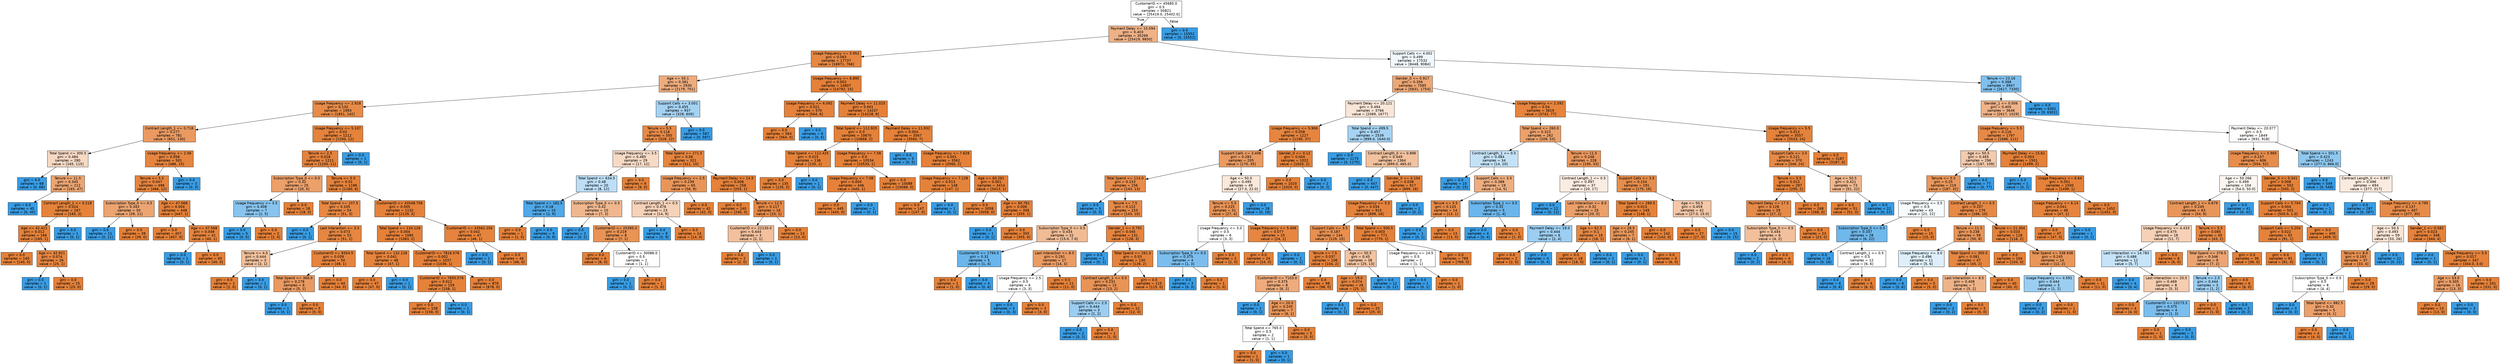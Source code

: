 digraph Tree {
node [shape=box, style="filled", color="black", fontname="helvetica"] ;
edge [fontname="helvetica"] ;
0 [label="CustomerID <= 45685.0\ngini = 0.5\nsamples = 50821\nvalue = [25419.0, 25402.0]", fillcolor="#ffffff"] ;
1 [label="Payment Delay <= 15.094\ngini = 0.403\nsamples = 35269\nvalue = [25419, 9850]", fillcolor="#efb286"] ;
0 -> 1 [labeldistance=2.5, labelangle=45, headlabel="True"] ;
2 [label="Usage Frequency <= 5.952\ngini = 0.083\nsamples = 17737\nvalue = [16971, 766]", fillcolor="#e68742"] ;
1 -> 2 ;
3 [label="Age <= 50.1\ngini = 0.381\nsamples = 2930\nvalue = [2179, 751]", fillcolor="#eeac7d"] ;
2 -> 3 ;
4 [label="Usage Frequency <= 2.928\ngini = 0.132\nsamples = 1993\nvalue = [1851, 142]", fillcolor="#e78b48"] ;
3 -> 4 ;
5 [label="Contract Length_1 <= 0.718\ngini = 0.277\nsamples = 781\nvalue = [651, 130]", fillcolor="#ea9a61"] ;
4 -> 5 ;
6 [label="Total Spend <= 300.5\ngini = 0.484\nsamples = 280\nvalue = [165, 115]", fillcolor="#f7d9c3"] ;
5 -> 6 ;
7 [label="gini = 0.0\nsamples = 68\nvalue = [0, 68]", fillcolor="#399de5"] ;
6 -> 7 ;
8 [label="Tenure <= 11.5\ngini = 0.345\nsamples = 212\nvalue = [165, 47]", fillcolor="#eca571"] ;
6 -> 8 ;
9 [label="gini = 0.0\nsamples = 45\nvalue = [0, 45]", fillcolor="#399de5"] ;
8 -> 9 ;
10 [label="Contract Length_1 <= 0.218\ngini = 0.024\nsamples = 167\nvalue = [165, 2]", fillcolor="#e5833b"] ;
8 -> 10 ;
11 [label="Age <= 42.421\ngini = 0.012\nsamples = 166\nvalue = [165, 1]", fillcolor="#e5823a"] ;
10 -> 11 ;
12 [label="gini = 0.0\nsamples = 140\nvalue = [140, 0]", fillcolor="#e58139"] ;
11 -> 12 ;
13 [label="Age <= 42.921\ngini = 0.074\nsamples = 26\nvalue = [25, 1]", fillcolor="#e68641"] ;
11 -> 13 ;
14 [label="gini = 0.0\nsamples = 1\nvalue = [0, 1]", fillcolor="#399de5"] ;
13 -> 14 ;
15 [label="gini = 0.0\nsamples = 25\nvalue = [25, 0]", fillcolor="#e58139"] ;
13 -> 15 ;
16 [label="gini = 0.0\nsamples = 1\nvalue = [0, 1]", fillcolor="#399de5"] ;
10 -> 16 ;
17 [label="Usage Frequency <= 2.06\ngini = 0.058\nsamples = 501\nvalue = [486, 15]", fillcolor="#e6853f"] ;
5 -> 17 ;
18 [label="Tenure <= 5.5\ngini = 0.047\nsamples = 498\nvalue = [486, 12]", fillcolor="#e6843e"] ;
17 -> 18 ;
19 [label="Subscription Type_0 <= 0.5\ngini = 0.343\nsamples = 50\nvalue = [39, 11]", fillcolor="#eca571"] ;
18 -> 19 ;
20 [label="gini = 0.0\nsamples = 11\nvalue = [0, 11]", fillcolor="#399de5"] ;
19 -> 20 ;
21 [label="gini = 0.0\nsamples = 39\nvalue = [39, 0]", fillcolor="#e58139"] ;
19 -> 21 ;
22 [label="Age <= 47.068\ngini = 0.004\nsamples = 448\nvalue = [447, 1]", fillcolor="#e58139"] ;
18 -> 22 ;
23 [label="gini = 0.0\nsamples = 407\nvalue = [407, 0]", fillcolor="#e58139"] ;
22 -> 23 ;
24 [label="Age <= 47.568\ngini = 0.048\nsamples = 41\nvalue = [40, 1]", fillcolor="#e6843e"] ;
22 -> 24 ;
25 [label="gini = 0.0\nsamples = 1\nvalue = [0, 1]", fillcolor="#399de5"] ;
24 -> 25 ;
26 [label="gini = 0.0\nsamples = 40\nvalue = [40, 0]", fillcolor="#e58139"] ;
24 -> 26 ;
27 [label="gini = 0.0\nsamples = 3\nvalue = [0, 3]", fillcolor="#399de5"] ;
17 -> 27 ;
28 [label="Usage Frequency <= 5.107\ngini = 0.02\nsamples = 1212\nvalue = [1200, 12]", fillcolor="#e5823b"] ;
4 -> 28 ;
29 [label="Tenure <= 2.5\ngini = 0.018\nsamples = 1211\nvalue = [1200, 11]", fillcolor="#e5823b"] ;
28 -> 29 ;
30 [label="Subscription Type_0 <= 0.5\ngini = 0.32\nsamples = 25\nvalue = [20, 5]", fillcolor="#eca06a"] ;
29 -> 30 ;
31 [label="Usage Frequency <= 3.5\ngini = 0.408\nsamples = 7\nvalue = [2, 5]", fillcolor="#88c4ef"] ;
30 -> 31 ;
32 [label="gini = 0.0\nsamples = 5\nvalue = [0, 5]", fillcolor="#399de5"] ;
31 -> 32 ;
33 [label="gini = 0.0\nsamples = 2\nvalue = [2, 0]", fillcolor="#e58139"] ;
31 -> 33 ;
34 [label="gini = 0.0\nsamples = 18\nvalue = [18, 0]", fillcolor="#e58139"] ;
30 -> 34 ;
35 [label="Tenure <= 5.5\ngini = 0.01\nsamples = 1186\nvalue = [1180, 6]", fillcolor="#e5823a"] ;
29 -> 35 ;
36 [label="Total Spend <= 107.5\ngini = 0.105\nsamples = 54\nvalue = [51, 3]", fillcolor="#e78845"] ;
35 -> 36 ;
37 [label="gini = 0.0\nsamples = 1\nvalue = [0, 1]", fillcolor="#399de5"] ;
36 -> 37 ;
38 [label="Last Interaction <= 3.5\ngini = 0.073\nsamples = 53\nvalue = [51, 2]", fillcolor="#e68641"] ;
36 -> 38 ;
39 [label="Tenure <= 4.5\ngini = 0.444\nsamples = 3\nvalue = [2, 1]", fillcolor="#f2c09c"] ;
38 -> 39 ;
40 [label="gini = 0.0\nsamples = 2\nvalue = [2, 0]", fillcolor="#e58139"] ;
39 -> 40 ;
41 [label="gini = 0.0\nsamples = 1\nvalue = [0, 1]", fillcolor="#399de5"] ;
39 -> 41 ;
42 [label="CustomerID <= 8354.5\ngini = 0.039\nsamples = 50\nvalue = [49, 1]", fillcolor="#e6843d"] ;
38 -> 42 ;
43 [label="Total Spend <= 360.0\ngini = 0.278\nsamples = 6\nvalue = [5, 1]", fillcolor="#ea9a61"] ;
42 -> 43 ;
44 [label="gini = 0.0\nsamples = 1\nvalue = [0, 1]", fillcolor="#399de5"] ;
43 -> 44 ;
45 [label="gini = 0.0\nsamples = 5\nvalue = [5, 0]", fillcolor="#e58139"] ;
43 -> 45 ;
46 [label="gini = 0.0\nsamples = 44\nvalue = [44, 0]", fillcolor="#e58139"] ;
42 -> 46 ;
47 [label="CustomerID <= 43548.756\ngini = 0.005\nsamples = 1132\nvalue = [1129, 3]", fillcolor="#e5813a"] ;
35 -> 47 ;
48 [label="Total Spend <= 134.128\ngini = 0.004\nsamples = 1085\nvalue = [1083, 2]", fillcolor="#e58139"] ;
47 -> 48 ;
49 [label="Total Spend <= 132.128\ngini = 0.041\nsamples = 48\nvalue = [47, 1]", fillcolor="#e6843d"] ;
48 -> 49 ;
50 [label="gini = 0.0\nsamples = 47\nvalue = [47, 0]", fillcolor="#e58139"] ;
49 -> 50 ;
51 [label="gini = 0.0\nsamples = 1\nvalue = [0, 1]", fillcolor="#399de5"] ;
49 -> 51 ;
52 [label="CustomerID <= 7816.576\ngini = 0.002\nsamples = 1037\nvalue = [1036, 1]", fillcolor="#e58139"] ;
48 -> 52 ;
53 [label="CustomerID <= 7650.576\ngini = 0.012\nsamples = 159\nvalue = [158, 1]", fillcolor="#e5823a"] ;
52 -> 53 ;
54 [label="gini = 0.0\nsamples = 158\nvalue = [158, 0]", fillcolor="#e58139"] ;
53 -> 54 ;
55 [label="gini = 0.0\nsamples = 1\nvalue = [0, 1]", fillcolor="#399de5"] ;
53 -> 55 ;
56 [label="gini = 0.0\nsamples = 878\nvalue = [878, 0]", fillcolor="#e58139"] ;
52 -> 56 ;
57 [label="CustomerID <= 43562.256\ngini = 0.042\nsamples = 47\nvalue = [46, 1]", fillcolor="#e6843d"] ;
47 -> 57 ;
58 [label="gini = 0.0\nsamples = 1\nvalue = [0, 1]", fillcolor="#399de5"] ;
57 -> 58 ;
59 [label="gini = 0.0\nsamples = 46\nvalue = [46, 0]", fillcolor="#e58139"] ;
57 -> 59 ;
60 [label="gini = 0.0\nsamples = 1\nvalue = [0, 1]", fillcolor="#399de5"] ;
28 -> 60 ;
61 [label="Support Calls <= 3.001\ngini = 0.455\nsamples = 937\nvalue = [328, 609]", fillcolor="#a4d2f3"] ;
3 -> 61 ;
62 [label="Tenure <= 5.5\ngini = 0.118\nsamples = 350\nvalue = [328, 22]", fillcolor="#e78946"] ;
61 -> 62 ;
63 [label="Usage Frequency <= 3.5\ngini = 0.485\nsamples = 29\nvalue = [17, 12]", fillcolor="#f7dac5"] ;
62 -> 63 ;
64 [label="Total Spend <= 634.5\ngini = 0.48\nsamples = 20\nvalue = [8, 12]", fillcolor="#bddef6"] ;
63 -> 64 ;
65 [label="Total Spend <= 182.5\ngini = 0.18\nsamples = 10\nvalue = [1, 9]", fillcolor="#4fa8e8"] ;
64 -> 65 ;
66 [label="gini = 0.0\nsamples = 1\nvalue = [1, 0]", fillcolor="#e58139"] ;
65 -> 66 ;
67 [label="gini = 0.0\nsamples = 9\nvalue = [0, 9]", fillcolor="#399de5"] ;
65 -> 67 ;
68 [label="Subscription Type_0 <= 0.5\ngini = 0.42\nsamples = 10\nvalue = [7, 3]", fillcolor="#f0b78e"] ;
64 -> 68 ;
69 [label="gini = 0.0\nsamples = 2\nvalue = [0, 2]", fillcolor="#399de5"] ;
68 -> 69 ;
70 [label="CustomerID <= 25395.0\ngini = 0.219\nsamples = 8\nvalue = [7, 1]", fillcolor="#e99355"] ;
68 -> 70 ;
71 [label="gini = 0.0\nsamples = 6\nvalue = [6, 0]", fillcolor="#e58139"] ;
70 -> 71 ;
72 [label="CustomerID <= 30086.0\ngini = 0.5\nsamples = 2\nvalue = [1, 1]", fillcolor="#ffffff"] ;
70 -> 72 ;
73 [label="gini = 0.0\nsamples = 1\nvalue = [0, 1]", fillcolor="#399de5"] ;
72 -> 73 ;
74 [label="gini = 0.0\nsamples = 1\nvalue = [1, 0]", fillcolor="#e58139"] ;
72 -> 74 ;
75 [label="gini = 0.0\nsamples = 9\nvalue = [9, 0]", fillcolor="#e58139"] ;
63 -> 75 ;
76 [label="Total Spend <= 271.5\ngini = 0.06\nsamples = 321\nvalue = [311, 10]", fillcolor="#e6853f"] ;
62 -> 76 ;
77 [label="Usage Frequency <= 2.5\ngini = 0.239\nsamples = 65\nvalue = [56, 9]", fillcolor="#e99559"] ;
76 -> 77 ;
78 [label="Contract Length_1 <= 0.5\ngini = 0.476\nsamples = 23\nvalue = [14, 9]", fillcolor="#f6d2b8"] ;
77 -> 78 ;
79 [label="gini = 0.0\nsamples = 9\nvalue = [0, 9]", fillcolor="#399de5"] ;
78 -> 79 ;
80 [label="gini = 0.0\nsamples = 14\nvalue = [14, 0]", fillcolor="#e58139"] ;
78 -> 80 ;
81 [label="gini = 0.0\nsamples = 42\nvalue = [42, 0]", fillcolor="#e58139"] ;
77 -> 81 ;
82 [label="Payment Delay <= 14.5\ngini = 0.008\nsamples = 256\nvalue = [255, 1]", fillcolor="#e5813a"] ;
76 -> 82 ;
83 [label="gini = 0.0\nsamples = 240\nvalue = [240, 0]", fillcolor="#e58139"] ;
82 -> 83 ;
84 [label="Tenure <= 12.5\ngini = 0.117\nsamples = 16\nvalue = [15, 1]", fillcolor="#e78946"] ;
82 -> 84 ;
85 [label="CustomerID <= 22130.0\ngini = 0.444\nsamples = 3\nvalue = [2, 1]", fillcolor="#f2c09c"] ;
84 -> 85 ;
86 [label="gini = 0.0\nsamples = 2\nvalue = [2, 0]", fillcolor="#e58139"] ;
85 -> 86 ;
87 [label="gini = 0.0\nsamples = 1\nvalue = [0, 1]", fillcolor="#399de5"] ;
85 -> 87 ;
88 [label="gini = 0.0\nsamples = 13\nvalue = [13, 0]", fillcolor="#e58139"] ;
84 -> 88 ;
89 [label="gini = 0.0\nsamples = 587\nvalue = [0, 587]", fillcolor="#399de5"] ;
61 -> 89 ;
90 [label="Usage Frequency <= 6.895\ngini = 0.002\nsamples = 14807\nvalue = [14792, 15]", fillcolor="#e58139"] ;
2 -> 90 ;
91 [label="Usage Frequency <= 6.092\ngini = 0.021\nsamples = 570\nvalue = [564, 6]", fillcolor="#e5823b"] ;
90 -> 91 ;
92 [label="gini = 0.0\nsamples = 564\nvalue = [564, 0]", fillcolor="#e58139"] ;
91 -> 92 ;
93 [label="gini = 0.0\nsamples = 6\nvalue = [0, 6]", fillcolor="#399de5"] ;
91 -> 93 ;
94 [label="Payment Delay <= 11.025\ngini = 0.001\nsamples = 14237\nvalue = [14228, 9]", fillcolor="#e58139"] ;
90 -> 94 ;
95 [label="Total Spend <= 112.925\ngini = 0.0\nsamples = 10670\nvalue = [10668, 2]", fillcolor="#e58139"] ;
94 -> 95 ;
96 [label="Total Spend <= 112.425\ngini = 0.015\nsamples = 136\nvalue = [135, 1]", fillcolor="#e5823a"] ;
95 -> 96 ;
97 [label="gini = 0.0\nsamples = 135\nvalue = [135, 0]", fillcolor="#e58139"] ;
96 -> 97 ;
98 [label="gini = 0.0\nsamples = 1\nvalue = [0, 1]", fillcolor="#399de5"] ;
96 -> 98 ;
99 [label="Usage Frequency <= 7.58\ngini = 0.0\nsamples = 10534\nvalue = [10533, 1]", fillcolor="#e58139"] ;
95 -> 99 ;
100 [label="Usage Frequency <= 7.08\ngini = 0.004\nsamples = 446\nvalue = [445, 1]", fillcolor="#e58139"] ;
99 -> 100 ;
101 [label="gini = 0.0\nsamples = 445\nvalue = [445, 0]", fillcolor="#e58139"] ;
100 -> 101 ;
102 [label="gini = 0.0\nsamples = 1\nvalue = [0, 1]", fillcolor="#399de5"] ;
100 -> 102 ;
103 [label="gini = 0.0\nsamples = 10088\nvalue = [10088, 0]", fillcolor="#e58139"] ;
99 -> 103 ;
104 [label="Payment Delay <= 11.932\ngini = 0.004\nsamples = 3567\nvalue = [3560, 7]", fillcolor="#e58139"] ;
94 -> 104 ;
105 [label="gini = 0.0\nsamples = 5\nvalue = [0, 5]", fillcolor="#399de5"] ;
104 -> 105 ;
106 [label="Usage Frequency <= 7.628\ngini = 0.001\nsamples = 3562\nvalue = [3560, 2]", fillcolor="#e58139"] ;
104 -> 106 ;
107 [label="Usage Frequency <= 7.128\ngini = 0.013\nsamples = 148\nvalue = [147, 1]", fillcolor="#e5823a"] ;
106 -> 107 ;
108 [label="gini = 0.0\nsamples = 147\nvalue = [147, 0]", fillcolor="#e58139"] ;
107 -> 108 ;
109 [label="gini = 0.0\nsamples = 1\nvalue = [0, 1]", fillcolor="#399de5"] ;
107 -> 109 ;
110 [label="Age <= 60.261\ngini = 0.001\nsamples = 3414\nvalue = [3413, 1]", fillcolor="#e58139"] ;
106 -> 110 ;
111 [label="gini = 0.0\nsamples = 3058\nvalue = [3058, 0]", fillcolor="#e58139"] ;
110 -> 111 ;
112 [label="Age <= 60.761\ngini = 0.006\nsamples = 356\nvalue = [355, 1]", fillcolor="#e5813a"] ;
110 -> 112 ;
113 [label="gini = 0.0\nsamples = 1\nvalue = [0, 1]", fillcolor="#399de5"] ;
112 -> 113 ;
114 [label="gini = 0.0\nsamples = 355\nvalue = [355, 0]", fillcolor="#e58139"] ;
112 -> 114 ;
115 [label="Support Calls <= 4.002\ngini = 0.499\nsamples = 17532\nvalue = [8448, 9084]", fillcolor="#f1f8fd"] ;
1 -> 115 ;
116 [label="Gender_0 <= 0.917\ngini = 0.356\nsamples = 7585\nvalue = [5831, 1754]", fillcolor="#eda775"] ;
115 -> 116 ;
117 [label="Payment Delay <= 20.121\ngini = 0.494\nsamples = 3766\nvalue = [2089, 1677]", fillcolor="#fae6d8"] ;
116 -> 117 ;
118 [label="Usage Frequency <= 5.906\ngini = 0.058\nsamples = 1227\nvalue = [1190, 37]", fillcolor="#e6853f"] ;
117 -> 118 ;
119 [label="Support Calls <= 3.406\ngini = 0.283\nsamples = 205\nvalue = [170, 35]", fillcolor="#ea9b62"] ;
118 -> 119 ;
120 [label="Total Spend <= 114.0\ngini = 0.153\nsamples = 156\nvalue = [143, 13]", fillcolor="#e78c4b"] ;
119 -> 120 ;
121 [label="gini = 0.0\nsamples = 3\nvalue = [0, 3]", fillcolor="#399de5"] ;
120 -> 121 ;
122 [label="Tenure <= 7.5\ngini = 0.122\nsamples = 153\nvalue = [143, 10]", fillcolor="#e78a47"] ;
120 -> 122 ;
123 [label="Subscription Type_0 <= 0.5\ngini = 0.434\nsamples = 22\nvalue = [15.0, 7.0]", fillcolor="#f1bc95"] ;
122 -> 123 ;
124 [label="CustomerID <= 1794.5\ngini = 0.32\nsamples = 5\nvalue = [1, 4]", fillcolor="#6ab6ec"] ;
123 -> 124 ;
125 [label="gini = 0.0\nsamples = 1\nvalue = [1, 0]", fillcolor="#e58139"] ;
124 -> 125 ;
126 [label="gini = 0.0\nsamples = 4\nvalue = [0, 4]", fillcolor="#399de5"] ;
124 -> 126 ;
127 [label="Last Interaction <= 8.5\ngini = 0.291\nsamples = 17\nvalue = [14, 3]", fillcolor="#eb9c63"] ;
123 -> 127 ;
128 [label="Usage Frequency <= 2.5\ngini = 0.5\nsamples = 6\nvalue = [3, 3]", fillcolor="#ffffff"] ;
127 -> 128 ;
129 [label="gini = 0.0\nsamples = 3\nvalue = [0, 3]", fillcolor="#399de5"] ;
128 -> 129 ;
130 [label="gini = 0.0\nsamples = 3\nvalue = [3, 0]", fillcolor="#e58139"] ;
128 -> 130 ;
131 [label="gini = 0.0\nsamples = 11\nvalue = [11, 0]", fillcolor="#e58139"] ;
127 -> 131 ;
132 [label="Gender_1 <= 0.791\ngini = 0.045\nsamples = 131\nvalue = [128, 3]", fillcolor="#e6843e"] ;
122 -> 132 ;
133 [label="gini = 0.0\nsamples = 1\nvalue = [0, 1]", fillcolor="#399de5"] ;
132 -> 133 ;
134 [label="Total Spend <= 261.0\ngini = 0.03\nsamples = 130\nvalue = [128, 2]", fillcolor="#e5833c"] ;
132 -> 134 ;
135 [label="Contract Length_1 <= 0.5\ngini = 0.231\nsamples = 15\nvalue = [13, 2]", fillcolor="#e99457"] ;
134 -> 135 ;
136 [label="Support Calls <= 2.5\ngini = 0.444\nsamples = 3\nvalue = [1, 2]", fillcolor="#9ccef2"] ;
135 -> 136 ;
137 [label="gini = 0.0\nsamples = 2\nvalue = [0, 2]", fillcolor="#399de5"] ;
136 -> 137 ;
138 [label="gini = 0.0\nsamples = 1\nvalue = [1, 0]", fillcolor="#e58139"] ;
136 -> 138 ;
139 [label="gini = 0.0\nsamples = 12\nvalue = [12, 0]", fillcolor="#e58139"] ;
135 -> 139 ;
140 [label="gini = 0.0\nsamples = 115\nvalue = [115, 0]", fillcolor="#e58139"] ;
134 -> 140 ;
141 [label="Age <= 50.0\ngini = 0.495\nsamples = 49\nvalue = [27.0, 22.0]", fillcolor="#fae8da"] ;
119 -> 141 ;
142 [label="Tenure <= 5.5\ngini = 0.225\nsamples = 31\nvalue = [27, 4]", fillcolor="#e99456"] ;
141 -> 142 ;
143 [label="Usage Frequency <= 3.0\ngini = 0.5\nsamples = 6\nvalue = [3, 3]", fillcolor="#ffffff"] ;
142 -> 143 ;
144 [label="Subscription Type_0 <= 0.5\ngini = 0.375\nsamples = 4\nvalue = [1, 3]", fillcolor="#7bbeee"] ;
143 -> 144 ;
145 [label="gini = 0.0\nsamples = 3\nvalue = [0, 3]", fillcolor="#399de5"] ;
144 -> 145 ;
146 [label="gini = 0.0\nsamples = 1\nvalue = [1, 0]", fillcolor="#e58139"] ;
144 -> 146 ;
147 [label="gini = 0.0\nsamples = 2\nvalue = [2, 0]", fillcolor="#e58139"] ;
143 -> 147 ;
148 [label="Usage Frequency <= 5.406\ngini = 0.077\nsamples = 25\nvalue = [24, 1]", fillcolor="#e68641"] ;
142 -> 148 ;
149 [label="gini = 0.0\nsamples = 24\nvalue = [24, 0]", fillcolor="#e58139"] ;
148 -> 149 ;
150 [label="gini = 0.0\nsamples = 1\nvalue = [0, 1]", fillcolor="#399de5"] ;
148 -> 150 ;
151 [label="gini = 0.0\nsamples = 18\nvalue = [0, 18]", fillcolor="#399de5"] ;
141 -> 151 ;
152 [label="Gender_0 <= 0.12\ngini = 0.004\nsamples = 1022\nvalue = [1020, 2]", fillcolor="#e58139"] ;
118 -> 152 ;
153 [label="gini = 0.0\nsamples = 1020\nvalue = [1020, 0]", fillcolor="#e58139"] ;
152 -> 153 ;
154 [label="gini = 0.0\nsamples = 2\nvalue = [0, 2]", fillcolor="#399de5"] ;
152 -> 154 ;
155 [label="Total Spend <= 499.5\ngini = 0.457\nsamples = 2539\nvalue = [899.0, 1640.0]", fillcolor="#a6d3f3"] ;
117 -> 155 ;
156 [label="gini = 0.0\nsamples = 1175\nvalue = [0, 1175]", fillcolor="#399de5"] ;
155 -> 156 ;
157 [label="Contract Length_0 <= 0.896\ngini = 0.449\nsamples = 1364\nvalue = [899.0, 465.0]", fillcolor="#f2c29f"] ;
155 -> 157 ;
158 [label="gini = 0.0\nsamples = 447\nvalue = [0, 447]", fillcolor="#399de5"] ;
157 -> 158 ;
159 [label="Gender_0 <= 0.104\ngini = 0.038\nsamples = 917\nvalue = [899, 18]", fillcolor="#e6843d"] ;
157 -> 159 ;
160 [label="Usage Frequency <= 5.5\ngini = 0.034\nsamples = 915\nvalue = [899, 16]", fillcolor="#e5833d"] ;
159 -> 160 ;
161 [label="Support Calls <= 3.5\ngini = 0.187\nsamples = 144\nvalue = [129, 15]", fillcolor="#e89050"] ;
160 -> 161 ;
162 [label="Tenure <= 7.5\ngini = 0.037\nsamples = 106\nvalue = [104, 2]", fillcolor="#e6833d"] ;
161 -> 162 ;
163 [label="CustomerID <= 7103.0\ngini = 0.375\nsamples = 8\nvalue = [6, 2]", fillcolor="#eeab7b"] ;
162 -> 163 ;
164 [label="gini = 0.0\nsamples = 1\nvalue = [0, 1]", fillcolor="#399de5"] ;
163 -> 164 ;
165 [label="Age <= 20.0\ngini = 0.245\nsamples = 7\nvalue = [6, 1]", fillcolor="#e9965a"] ;
163 -> 165 ;
166 [label="Total Spend <= 765.0\ngini = 0.5\nsamples = 2\nvalue = [1, 1]", fillcolor="#ffffff"] ;
165 -> 166 ;
167 [label="gini = 0.0\nsamples = 1\nvalue = [1, 0]", fillcolor="#e58139"] ;
166 -> 167 ;
168 [label="gini = 0.0\nsamples = 1\nvalue = [0, 1]", fillcolor="#399de5"] ;
166 -> 168 ;
169 [label="gini = 0.0\nsamples = 5\nvalue = [5, 0]", fillcolor="#e58139"] ;
165 -> 169 ;
170 [label="gini = 0.0\nsamples = 98\nvalue = [98, 0]", fillcolor="#e58139"] ;
162 -> 170 ;
171 [label="Age <= 50.5\ngini = 0.45\nsamples = 38\nvalue = [25, 13]", fillcolor="#f3c3a0"] ;
161 -> 171 ;
172 [label="Age <= 19.0\ngini = 0.074\nsamples = 26\nvalue = [25, 1]", fillcolor="#e68641"] ;
171 -> 172 ;
173 [label="gini = 0.0\nsamples = 1\nvalue = [0, 1]", fillcolor="#399de5"] ;
172 -> 173 ;
174 [label="gini = 0.0\nsamples = 25\nvalue = [25, 0]", fillcolor="#e58139"] ;
172 -> 174 ;
175 [label="gini = 0.0\nsamples = 12\nvalue = [0, 12]", fillcolor="#399de5"] ;
171 -> 175 ;
176 [label="Total Spend <= 500.5\ngini = 0.003\nsamples = 771\nvalue = [770, 1]", fillcolor="#e58139"] ;
160 -> 176 ;
177 [label="Usage Frequency <= 24.5\ngini = 0.5\nsamples = 2\nvalue = [1, 1]", fillcolor="#ffffff"] ;
176 -> 177 ;
178 [label="gini = 0.0\nsamples = 1\nvalue = [0, 1]", fillcolor="#399de5"] ;
177 -> 178 ;
179 [label="gini = 0.0\nsamples = 1\nvalue = [1, 0]", fillcolor="#e58139"] ;
177 -> 179 ;
180 [label="gini = 0.0\nsamples = 769\nvalue = [769, 0]", fillcolor="#e58139"] ;
176 -> 180 ;
181 [label="gini = 0.0\nsamples = 2\nvalue = [0, 2]", fillcolor="#399de5"] ;
159 -> 181 ;
182 [label="Usage Frequency <= 2.592\ngini = 0.04\nsamples = 3819\nvalue = [3742, 77]", fillcolor="#e6843d"] ;
116 -> 182 ;
183 [label="Total Spend <= 260.0\ngini = 0.323\nsamples = 262\nvalue = [209, 53]", fillcolor="#eca16b"] ;
182 -> 183 ;
184 [label="Contract Length_1 <= 0.5\ngini = 0.484\nsamples = 34\nvalue = [14, 20]", fillcolor="#c4e2f7"] ;
183 -> 184 ;
185 [label="gini = 0.0\nsamples = 15\nvalue = [0, 15]", fillcolor="#399de5"] ;
184 -> 185 ;
186 [label="Support Calls <= 3.5\ngini = 0.388\nsamples = 19\nvalue = [14, 5]", fillcolor="#eeae80"] ;
184 -> 186 ;
187 [label="Tenure <= 5.5\ngini = 0.133\nsamples = 14\nvalue = [13, 1]", fillcolor="#e78b48"] ;
186 -> 187 ;
188 [label="gini = 0.0\nsamples = 1\nvalue = [0, 1]", fillcolor="#399de5"] ;
187 -> 188 ;
189 [label="gini = 0.0\nsamples = 13\nvalue = [13, 0]", fillcolor="#e58139"] ;
187 -> 189 ;
190 [label="Subscription Type_1 <= 0.5\ngini = 0.32\nsamples = 5\nvalue = [1, 4]", fillcolor="#6ab6ec"] ;
186 -> 190 ;
191 [label="gini = 0.0\nsamples = 4\nvalue = [0, 4]", fillcolor="#399de5"] ;
190 -> 191 ;
192 [label="gini = 0.0\nsamples = 1\nvalue = [1, 0]", fillcolor="#e58139"] ;
190 -> 192 ;
193 [label="Tenure <= 11.5\ngini = 0.248\nsamples = 228\nvalue = [195, 33]", fillcolor="#e9965b"] ;
183 -> 193 ;
194 [label="Contract Length_1 <= 0.5\ngini = 0.497\nsamples = 37\nvalue = [20, 17]", fillcolor="#fbece1"] ;
193 -> 194 ;
195 [label="gini = 0.0\nsamples = 12\nvalue = [0, 12]", fillcolor="#399de5"] ;
194 -> 195 ;
196 [label="Last Interaction <= 8.0\ngini = 0.32\nsamples = 25\nvalue = [20, 5]", fillcolor="#eca06a"] ;
194 -> 196 ;
197 [label="Payment Delay <= 19.0\ngini = 0.444\nsamples = 6\nvalue = [2, 4]", fillcolor="#9ccef2"] ;
196 -> 197 ;
198 [label="gini = 0.0\nsamples = 2\nvalue = [2, 0]", fillcolor="#e58139"] ;
197 -> 198 ;
199 [label="gini = 0.0\nsamples = 4\nvalue = [0, 4]", fillcolor="#399de5"] ;
197 -> 199 ;
200 [label="Age <= 62.5\ngini = 0.1\nsamples = 19\nvalue = [18, 1]", fillcolor="#e68844"] ;
196 -> 200 ;
201 [label="gini = 0.0\nsamples = 18\nvalue = [18, 0]", fillcolor="#e58139"] ;
200 -> 201 ;
202 [label="gini = 0.0\nsamples = 1\nvalue = [0, 1]", fillcolor="#399de5"] ;
200 -> 202 ;
203 [label="Support Calls <= 3.5\ngini = 0.154\nsamples = 191\nvalue = [175, 16]", fillcolor="#e78d4b"] ;
193 -> 203 ;
204 [label="Total Spend <= 289.5\ngini = 0.013\nsamples = 149\nvalue = [148, 1]", fillcolor="#e5823a"] ;
203 -> 204 ;
205 [label="Age <= 28.5\ngini = 0.245\nsamples = 7\nvalue = [6, 1]", fillcolor="#e9965a"] ;
204 -> 205 ;
206 [label="gini = 0.0\nsamples = 1\nvalue = [0, 1]", fillcolor="#399de5"] ;
205 -> 206 ;
207 [label="gini = 0.0\nsamples = 6\nvalue = [6, 0]", fillcolor="#e58139"] ;
205 -> 207 ;
208 [label="gini = 0.0\nsamples = 142\nvalue = [142, 0]", fillcolor="#e58139"] ;
204 -> 208 ;
209 [label="Age <= 50.5\ngini = 0.459\nsamples = 42\nvalue = [27.0, 15.0]", fillcolor="#f3c7a7"] ;
203 -> 209 ;
210 [label="gini = 0.0\nsamples = 27\nvalue = [27, 0]", fillcolor="#e58139"] ;
209 -> 210 ;
211 [label="gini = 0.0\nsamples = 15\nvalue = [0, 15]", fillcolor="#399de5"] ;
209 -> 211 ;
212 [label="Usage Frequency <= 5.5\ngini = 0.013\nsamples = 3557\nvalue = [3533, 24]", fillcolor="#e5823a"] ;
182 -> 212 ;
213 [label="Support Calls <= 3.5\ngini = 0.121\nsamples = 370\nvalue = [346, 24]", fillcolor="#e78a47"] ;
212 -> 213 ;
214 [label="Tenure <= 5.5\ngini = 0.013\nsamples = 297\nvalue = [295, 2]", fillcolor="#e5823a"] ;
213 -> 214 ;
215 [label="Payment Delay <= 17.5\ngini = 0.128\nsamples = 29\nvalue = [27, 2]", fillcolor="#e78a48"] ;
214 -> 215 ;
216 [label="Subscription Type_0 <= 0.5\ngini = 0.444\nsamples = 6\nvalue = [4, 2]", fillcolor="#f2c09c"] ;
215 -> 216 ;
217 [label="gini = 0.0\nsamples = 2\nvalue = [0, 2]", fillcolor="#399de5"] ;
216 -> 217 ;
218 [label="gini = 0.0\nsamples = 4\nvalue = [4, 0]", fillcolor="#e58139"] ;
216 -> 218 ;
219 [label="gini = 0.0\nsamples = 23\nvalue = [23, 0]", fillcolor="#e58139"] ;
215 -> 219 ;
220 [label="gini = 0.0\nsamples = 268\nvalue = [268, 0]", fillcolor="#e58139"] ;
214 -> 220 ;
221 [label="Age <= 50.5\ngini = 0.421\nsamples = 73\nvalue = [51, 22]", fillcolor="#f0b78e"] ;
213 -> 221 ;
222 [label="gini = 0.0\nsamples = 51\nvalue = [51, 0]", fillcolor="#e58139"] ;
221 -> 222 ;
223 [label="gini = 0.0\nsamples = 22\nvalue = [0, 22]", fillcolor="#399de5"] ;
221 -> 223 ;
224 [label="gini = 0.0\nsamples = 3187\nvalue = [3187, 0]", fillcolor="#e58139"] ;
212 -> 224 ;
225 [label="Tenure <= 23.16\ngini = 0.388\nsamples = 9947\nvalue = [2617, 7330]", fillcolor="#80c0ee"] ;
115 -> 225 ;
226 [label="Gender_1 <= 0.006\ngini = 0.405\nsamples = 3646\nvalue = [2617, 1029]", fillcolor="#efb387"] ;
225 -> 226 ;
227 [label="Usage Frequency <= 5.5\ngini = 0.116\nsamples = 1797\nvalue = [1686, 111]", fillcolor="#e78946"] ;
226 -> 227 ;
228 [label="Age <= 50.5\ngini = 0.465\nsamples = 296\nvalue = [187, 109]", fillcolor="#f4caac"] ;
227 -> 228 ;
229 [label="Tenure <= 5.5\ngini = 0.25\nsamples = 219\nvalue = [187, 32]", fillcolor="#e9975b"] ;
228 -> 229 ;
230 [label="Usage Frequency <= 3.5\ngini = 0.5\nsamples = 43\nvalue = [21, 22]", fillcolor="#f6fbfe"] ;
229 -> 230 ;
231 [label="Subscription Type_0 <= 0.5\ngini = 0.337\nsamples = 28\nvalue = [6, 22]", fillcolor="#6fb8ec"] ;
230 -> 231 ;
232 [label="gini = 0.0\nsamples = 16\nvalue = [0, 16]", fillcolor="#399de5"] ;
231 -> 232 ;
233 [label="Contract Length_1 <= 0.5\ngini = 0.5\nsamples = 12\nvalue = [6, 6]", fillcolor="#ffffff"] ;
231 -> 233 ;
234 [label="gini = 0.0\nsamples = 6\nvalue = [0, 6]", fillcolor="#399de5"] ;
233 -> 234 ;
235 [label="gini = 0.0\nsamples = 6\nvalue = [6, 0]", fillcolor="#e58139"] ;
233 -> 235 ;
236 [label="gini = 0.0\nsamples = 15\nvalue = [15, 0]", fillcolor="#e58139"] ;
230 -> 236 ;
237 [label="Contract Length_1 <= 0.5\ngini = 0.107\nsamples = 176\nvalue = [166, 10]", fillcolor="#e78945"] ;
229 -> 237 ;
238 [label="Tenure <= 11.5\ngini = 0.238\nsamples = 58\nvalue = [50, 8]", fillcolor="#e99559"] ;
237 -> 238 ;
239 [label="Usage Frequency <= 3.0\ngini = 0.496\nsamples = 11\nvalue = [5, 6]", fillcolor="#deeffb"] ;
238 -> 239 ;
240 [label="gini = 0.0\nsamples = 6\nvalue = [0, 6]", fillcolor="#399de5"] ;
239 -> 240 ;
241 [label="gini = 0.0\nsamples = 5\nvalue = [5, 0]", fillcolor="#e58139"] ;
239 -> 241 ;
242 [label="Total Spend <= 300.5\ngini = 0.081\nsamples = 47\nvalue = [45, 2]", fillcolor="#e68742"] ;
238 -> 242 ;
243 [label="Last Interaction <= 8.5\ngini = 0.408\nsamples = 7\nvalue = [5, 2]", fillcolor="#efb388"] ;
242 -> 243 ;
244 [label="gini = 0.0\nsamples = 2\nvalue = [0, 2]", fillcolor="#399de5"] ;
243 -> 244 ;
245 [label="gini = 0.0\nsamples = 5\nvalue = [5, 0]", fillcolor="#e58139"] ;
243 -> 245 ;
246 [label="gini = 0.0\nsamples = 40\nvalue = [40, 0]", fillcolor="#e58139"] ;
242 -> 246 ;
247 [label="Tenure <= 21.304\ngini = 0.033\nsamples = 118\nvalue = [116, 2]", fillcolor="#e5833c"] ;
237 -> 247 ;
248 [label="gini = 0.0\nsamples = 104\nvalue = [104, 0]", fillcolor="#e58139"] ;
247 -> 248 ;
249 [label="Total Spend <= 338.938\ngini = 0.245\nsamples = 14\nvalue = [12, 2]", fillcolor="#e9965a"] ;
247 -> 249 ;
250 [label="Usage Frequency <= 4.591\ngini = 0.444\nsamples = 3\nvalue = [1, 2]", fillcolor="#9ccef2"] ;
249 -> 250 ;
251 [label="gini = 0.0\nsamples = 2\nvalue = [0, 2]", fillcolor="#399de5"] ;
250 -> 251 ;
252 [label="gini = 0.0\nsamples = 1\nvalue = [1, 0]", fillcolor="#e58139"] ;
250 -> 252 ;
253 [label="gini = 0.0\nsamples = 11\nvalue = [11, 0]", fillcolor="#e58139"] ;
249 -> 253 ;
254 [label="gini = 0.0\nsamples = 77\nvalue = [0, 77]", fillcolor="#399de5"] ;
228 -> 254 ;
255 [label="Payment Delay <= 15.61\ngini = 0.003\nsamples = 1501\nvalue = [1499, 2]", fillcolor="#e58139"] ;
227 -> 255 ;
256 [label="gini = 0.0\nsamples = 1\nvalue = [0, 1]", fillcolor="#399de5"] ;
255 -> 256 ;
257 [label="Usage Frequency <= 6.64\ngini = 0.001\nsamples = 1500\nvalue = [1499, 1]", fillcolor="#e58139"] ;
255 -> 257 ;
258 [label="Usage Frequency <= 6.14\ngini = 0.041\nsamples = 48\nvalue = [47, 1]", fillcolor="#e6843d"] ;
257 -> 258 ;
259 [label="gini = 0.0\nsamples = 47\nvalue = [47, 0]", fillcolor="#e58139"] ;
258 -> 259 ;
260 [label="gini = 0.0\nsamples = 1\nvalue = [0, 1]", fillcolor="#399de5"] ;
258 -> 260 ;
261 [label="gini = 0.0\nsamples = 1452\nvalue = [1452, 0]", fillcolor="#e58139"] ;
257 -> 261 ;
262 [label="Payment Delay <= 20.077\ngini = 0.5\nsamples = 1849\nvalue = [931, 918]", fillcolor="#fffdfc"] ;
226 -> 262 ;
263 [label="Usage Frequency <= 5.965\ngini = 0.157\nsamples = 606\nvalue = [554, 52]", fillcolor="#e78d4c"] ;
262 -> 263 ;
264 [label="Age <= 50.266\ngini = 0.499\nsamples = 104\nvalue = [54.0, 50.0]", fillcolor="#fdf6f0"] ;
263 -> 264 ;
265 [label="Contract Length_1 <= 0.679\ngini = 0.245\nsamples = 63\nvalue = [54, 9]", fillcolor="#e9965a"] ;
264 -> 265 ;
266 [label="Usage Frequency <= 4.433\ngini = 0.475\nsamples = 18\nvalue = [11, 7]", fillcolor="#f6d1b7"] ;
265 -> 266 ;
267 [label="Last Interaction <= 14.783\ngini = 0.486\nsamples = 12\nvalue = [5, 7]", fillcolor="#c6e3f8"] ;
266 -> 267 ;
268 [label="gini = 0.0\nsamples = 4\nvalue = [0, 4]", fillcolor="#399de5"] ;
267 -> 268 ;
269 [label="Last Interaction <= 20.5\ngini = 0.469\nsamples = 8\nvalue = [5, 3]", fillcolor="#f5cdb0"] ;
267 -> 269 ;
270 [label="gini = 0.0\nsamples = 4\nvalue = [4, 0]", fillcolor="#e58139"] ;
269 -> 270 ;
271 [label="CustomerID <= 10173.5\ngini = 0.375\nsamples = 4\nvalue = [1, 3]", fillcolor="#7bbeee"] ;
269 -> 271 ;
272 [label="gini = 0.0\nsamples = 1\nvalue = [1, 0]", fillcolor="#e58139"] ;
271 -> 272 ;
273 [label="gini = 0.0\nsamples = 3\nvalue = [0, 3]", fillcolor="#399de5"] ;
271 -> 273 ;
274 [label="gini = 0.0\nsamples = 6\nvalue = [6, 0]", fillcolor="#e58139"] ;
266 -> 274 ;
275 [label="Tenure <= 5.5\ngini = 0.085\nsamples = 45\nvalue = [43, 2]", fillcolor="#e68742"] ;
265 -> 275 ;
276 [label="Total Spend <= 378.5\ngini = 0.346\nsamples = 9\nvalue = [7, 2]", fillcolor="#eca572"] ;
275 -> 276 ;
277 [label="Tenure <= 2.5\ngini = 0.444\nsamples = 3\nvalue = [1, 2]", fillcolor="#9ccef2"] ;
276 -> 277 ;
278 [label="gini = 0.0\nsamples = 1\nvalue = [1, 0]", fillcolor="#e58139"] ;
277 -> 278 ;
279 [label="gini = 0.0\nsamples = 2\nvalue = [0, 2]", fillcolor="#399de5"] ;
277 -> 279 ;
280 [label="gini = 0.0\nsamples = 6\nvalue = [6, 0]", fillcolor="#e58139"] ;
276 -> 280 ;
281 [label="gini = 0.0\nsamples = 36\nvalue = [36, 0]", fillcolor="#e58139"] ;
275 -> 281 ;
282 [label="gini = 0.0\nsamples = 41\nvalue = [0, 41]", fillcolor="#399de5"] ;
264 -> 282 ;
283 [label="Gender_0 <= 0.341\ngini = 0.008\nsamples = 502\nvalue = [500, 2]", fillcolor="#e5823a"] ;
263 -> 283 ;
284 [label="Support Calls <= 5.704\ngini = 0.004\nsamples = 501\nvalue = [500.0, 1.0]", fillcolor="#e58139"] ;
283 -> 284 ;
285 [label="Support Calls <= 5.204\ngini = 0.022\nsamples = 92\nvalue = [91, 1]", fillcolor="#e5823b"] ;
284 -> 285 ;
286 [label="gini = 0.0\nsamples = 91\nvalue = [91, 0]", fillcolor="#e58139"] ;
285 -> 286 ;
287 [label="gini = 0.0\nsamples = 1\nvalue = [0, 1]", fillcolor="#399de5"] ;
285 -> 287 ;
288 [label="gini = 0.0\nsamples = 409\nvalue = [409, 0]", fillcolor="#e58139"] ;
284 -> 288 ;
289 [label="gini = 0.0\nsamples = 1\nvalue = [0, 1]", fillcolor="#399de5"] ;
283 -> 289 ;
290 [label="Total Spend <= 501.5\ngini = 0.423\nsamples = 1243\nvalue = [377.0, 866.0]", fillcolor="#8fc8f0"] ;
262 -> 290 ;
291 [label="gini = 0.0\nsamples = 549\nvalue = [0, 549]", fillcolor="#399de5"] ;
290 -> 291 ;
292 [label="Contract Length_0 <= 0.897\ngini = 0.496\nsamples = 694\nvalue = [377, 317]", fillcolor="#fbebdf"] ;
290 -> 292 ;
293 [label="gini = 0.0\nsamples = 287\nvalue = [0, 287]", fillcolor="#399de5"] ;
292 -> 293 ;
294 [label="Usage Frequency <= 4.795\ngini = 0.137\nsamples = 407\nvalue = [377, 30]", fillcolor="#e78b49"] ;
292 -> 294 ;
295 [label="Age <= 50.5\ngini = 0.493\nsamples = 59\nvalue = [33, 26]", fillcolor="#f9e4d5"] ;
294 -> 295 ;
296 [label="Tenure <= 8.0\ngini = 0.193\nsamples = 37\nvalue = [33, 4]", fillcolor="#e89051"] ;
295 -> 296 ;
297 [label="Subscription Type_0 <= 0.5\ngini = 0.5\nsamples = 8\nvalue = [4, 4]", fillcolor="#ffffff"] ;
296 -> 297 ;
298 [label="gini = 0.0\nsamples = 3\nvalue = [0, 3]", fillcolor="#399de5"] ;
297 -> 298 ;
299 [label="Total Spend <= 882.5\ngini = 0.32\nsamples = 5\nvalue = [4, 1]", fillcolor="#eca06a"] ;
297 -> 299 ;
300 [label="gini = 0.0\nsamples = 4\nvalue = [4, 0]", fillcolor="#e58139"] ;
299 -> 300 ;
301 [label="gini = 0.0\nsamples = 1\nvalue = [0, 1]", fillcolor="#399de5"] ;
299 -> 301 ;
302 [label="gini = 0.0\nsamples = 29\nvalue = [29, 0]", fillcolor="#e58139"] ;
296 -> 302 ;
303 [label="gini = 0.0\nsamples = 22\nvalue = [0, 22]", fillcolor="#399de5"] ;
295 -> 303 ;
304 [label="Gender_1 <= 0.582\ngini = 0.023\nsamples = 348\nvalue = [344, 4]", fillcolor="#e5823b"] ;
294 -> 304 ;
305 [label="gini = 0.0\nsamples = 1\nvalue = [0, 1]", fillcolor="#399de5"] ;
304 -> 305 ;
306 [label="Usage Frequency <= 5.5\ngini = 0.017\nsamples = 347\nvalue = [344.0, 3.0]", fillcolor="#e5823b"] ;
304 -> 306 ;
307 [label="Age <= 53.0\ngini = 0.305\nsamples = 16\nvalue = [13, 3]", fillcolor="#eb9e67"] ;
306 -> 307 ;
308 [label="gini = 0.0\nsamples = 13\nvalue = [13, 0]", fillcolor="#e58139"] ;
307 -> 308 ;
309 [label="gini = 0.0\nsamples = 3\nvalue = [0, 3]", fillcolor="#399de5"] ;
307 -> 309 ;
310 [label="gini = 0.0\nsamples = 331\nvalue = [331, 0]", fillcolor="#e58139"] ;
306 -> 310 ;
311 [label="gini = 0.0\nsamples = 6301\nvalue = [0, 6301]", fillcolor="#399de5"] ;
225 -> 311 ;
312 [label="gini = 0.0\nsamples = 15552\nvalue = [0, 15552]", fillcolor="#399de5"] ;
0 -> 312 [labeldistance=2.5, labelangle=-45, headlabel="False"] ;
}